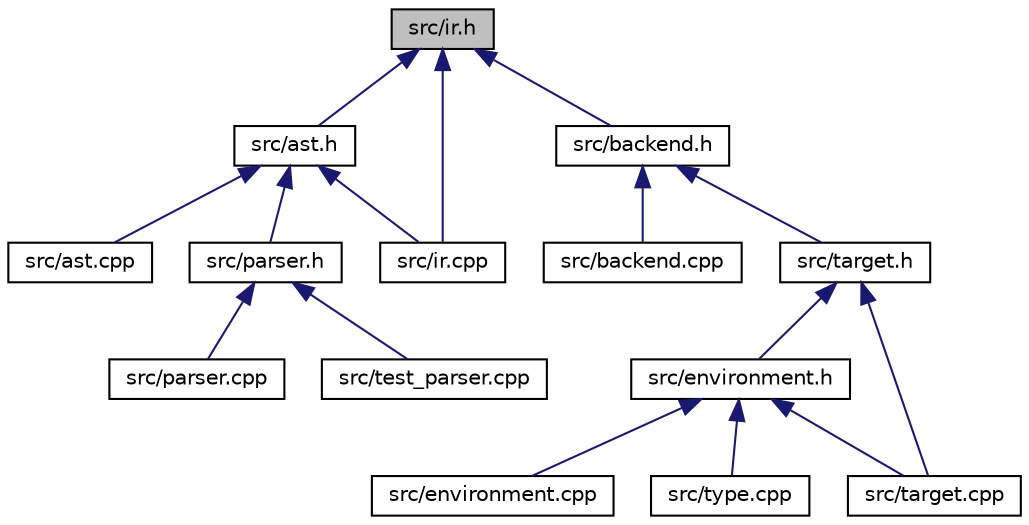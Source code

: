 digraph "src/ir.h"
{
  edge [fontname="Helvetica",fontsize="10",labelfontname="Helvetica",labelfontsize="10"];
  node [fontname="Helvetica",fontsize="10",shape=record];
  Node9 [label="src/ir.h",height=0.2,width=0.4,color="black", fillcolor="grey75", style="filled", fontcolor="black"];
  Node9 -> Node10 [dir="back",color="midnightblue",fontsize="10",style="solid",fontname="Helvetica"];
  Node10 [label="src/ast.h",height=0.2,width=0.4,color="black", fillcolor="white", style="filled",URL="$ast_8h.html"];
  Node10 -> Node11 [dir="back",color="midnightblue",fontsize="10",style="solid",fontname="Helvetica"];
  Node11 [label="src/ast.cpp",height=0.2,width=0.4,color="black", fillcolor="white", style="filled",URL="$ast_8cpp.html"];
  Node10 -> Node12 [dir="back",color="midnightblue",fontsize="10",style="solid",fontname="Helvetica"];
  Node12 [label="src/ir.cpp",height=0.2,width=0.4,color="black", fillcolor="white", style="filled",URL="$ir_8cpp.html"];
  Node10 -> Node13 [dir="back",color="midnightblue",fontsize="10",style="solid",fontname="Helvetica"];
  Node13 [label="src/parser.h",height=0.2,width=0.4,color="black", fillcolor="white", style="filled",URL="$parser_8h.html"];
  Node13 -> Node14 [dir="back",color="midnightblue",fontsize="10",style="solid",fontname="Helvetica"];
  Node14 [label="src/parser.cpp",height=0.2,width=0.4,color="black", fillcolor="white", style="filled",URL="$parser_8cpp.html"];
  Node13 -> Node15 [dir="back",color="midnightblue",fontsize="10",style="solid",fontname="Helvetica"];
  Node15 [label="src/test_parser.cpp",height=0.2,width=0.4,color="black", fillcolor="white", style="filled",URL="$test__parser_8cpp.html"];
  Node9 -> Node16 [dir="back",color="midnightblue",fontsize="10",style="solid",fontname="Helvetica"];
  Node16 [label="src/backend.h",height=0.2,width=0.4,color="black", fillcolor="white", style="filled",URL="$backend_8h.html"];
  Node16 -> Node17 [dir="back",color="midnightblue",fontsize="10",style="solid",fontname="Helvetica"];
  Node17 [label="src/backend.cpp",height=0.2,width=0.4,color="black", fillcolor="white", style="filled",URL="$backend_8cpp.html"];
  Node16 -> Node18 [dir="back",color="midnightblue",fontsize="10",style="solid",fontname="Helvetica"];
  Node18 [label="src/target.h",height=0.2,width=0.4,color="black", fillcolor="white", style="filled",URL="$target_8h.html"];
  Node18 -> Node19 [dir="back",color="midnightblue",fontsize="10",style="solid",fontname="Helvetica"];
  Node19 [label="src/environment.h",height=0.2,width=0.4,color="black", fillcolor="white", style="filled",URL="$environment_8h.html"];
  Node19 -> Node20 [dir="back",color="midnightblue",fontsize="10",style="solid",fontname="Helvetica"];
  Node20 [label="src/environment.cpp",height=0.2,width=0.4,color="black", fillcolor="white", style="filled",URL="$environment_8cpp.html"];
  Node19 -> Node21 [dir="back",color="midnightblue",fontsize="10",style="solid",fontname="Helvetica"];
  Node21 [label="src/target.cpp",height=0.2,width=0.4,color="black", fillcolor="white", style="filled",URL="$target_8cpp.html"];
  Node19 -> Node22 [dir="back",color="midnightblue",fontsize="10",style="solid",fontname="Helvetica"];
  Node22 [label="src/type.cpp",height=0.2,width=0.4,color="black", fillcolor="white", style="filled",URL="$type_8cpp.html"];
  Node18 -> Node21 [dir="back",color="midnightblue",fontsize="10",style="solid",fontname="Helvetica"];
  Node9 -> Node12 [dir="back",color="midnightblue",fontsize="10",style="solid",fontname="Helvetica"];
}
